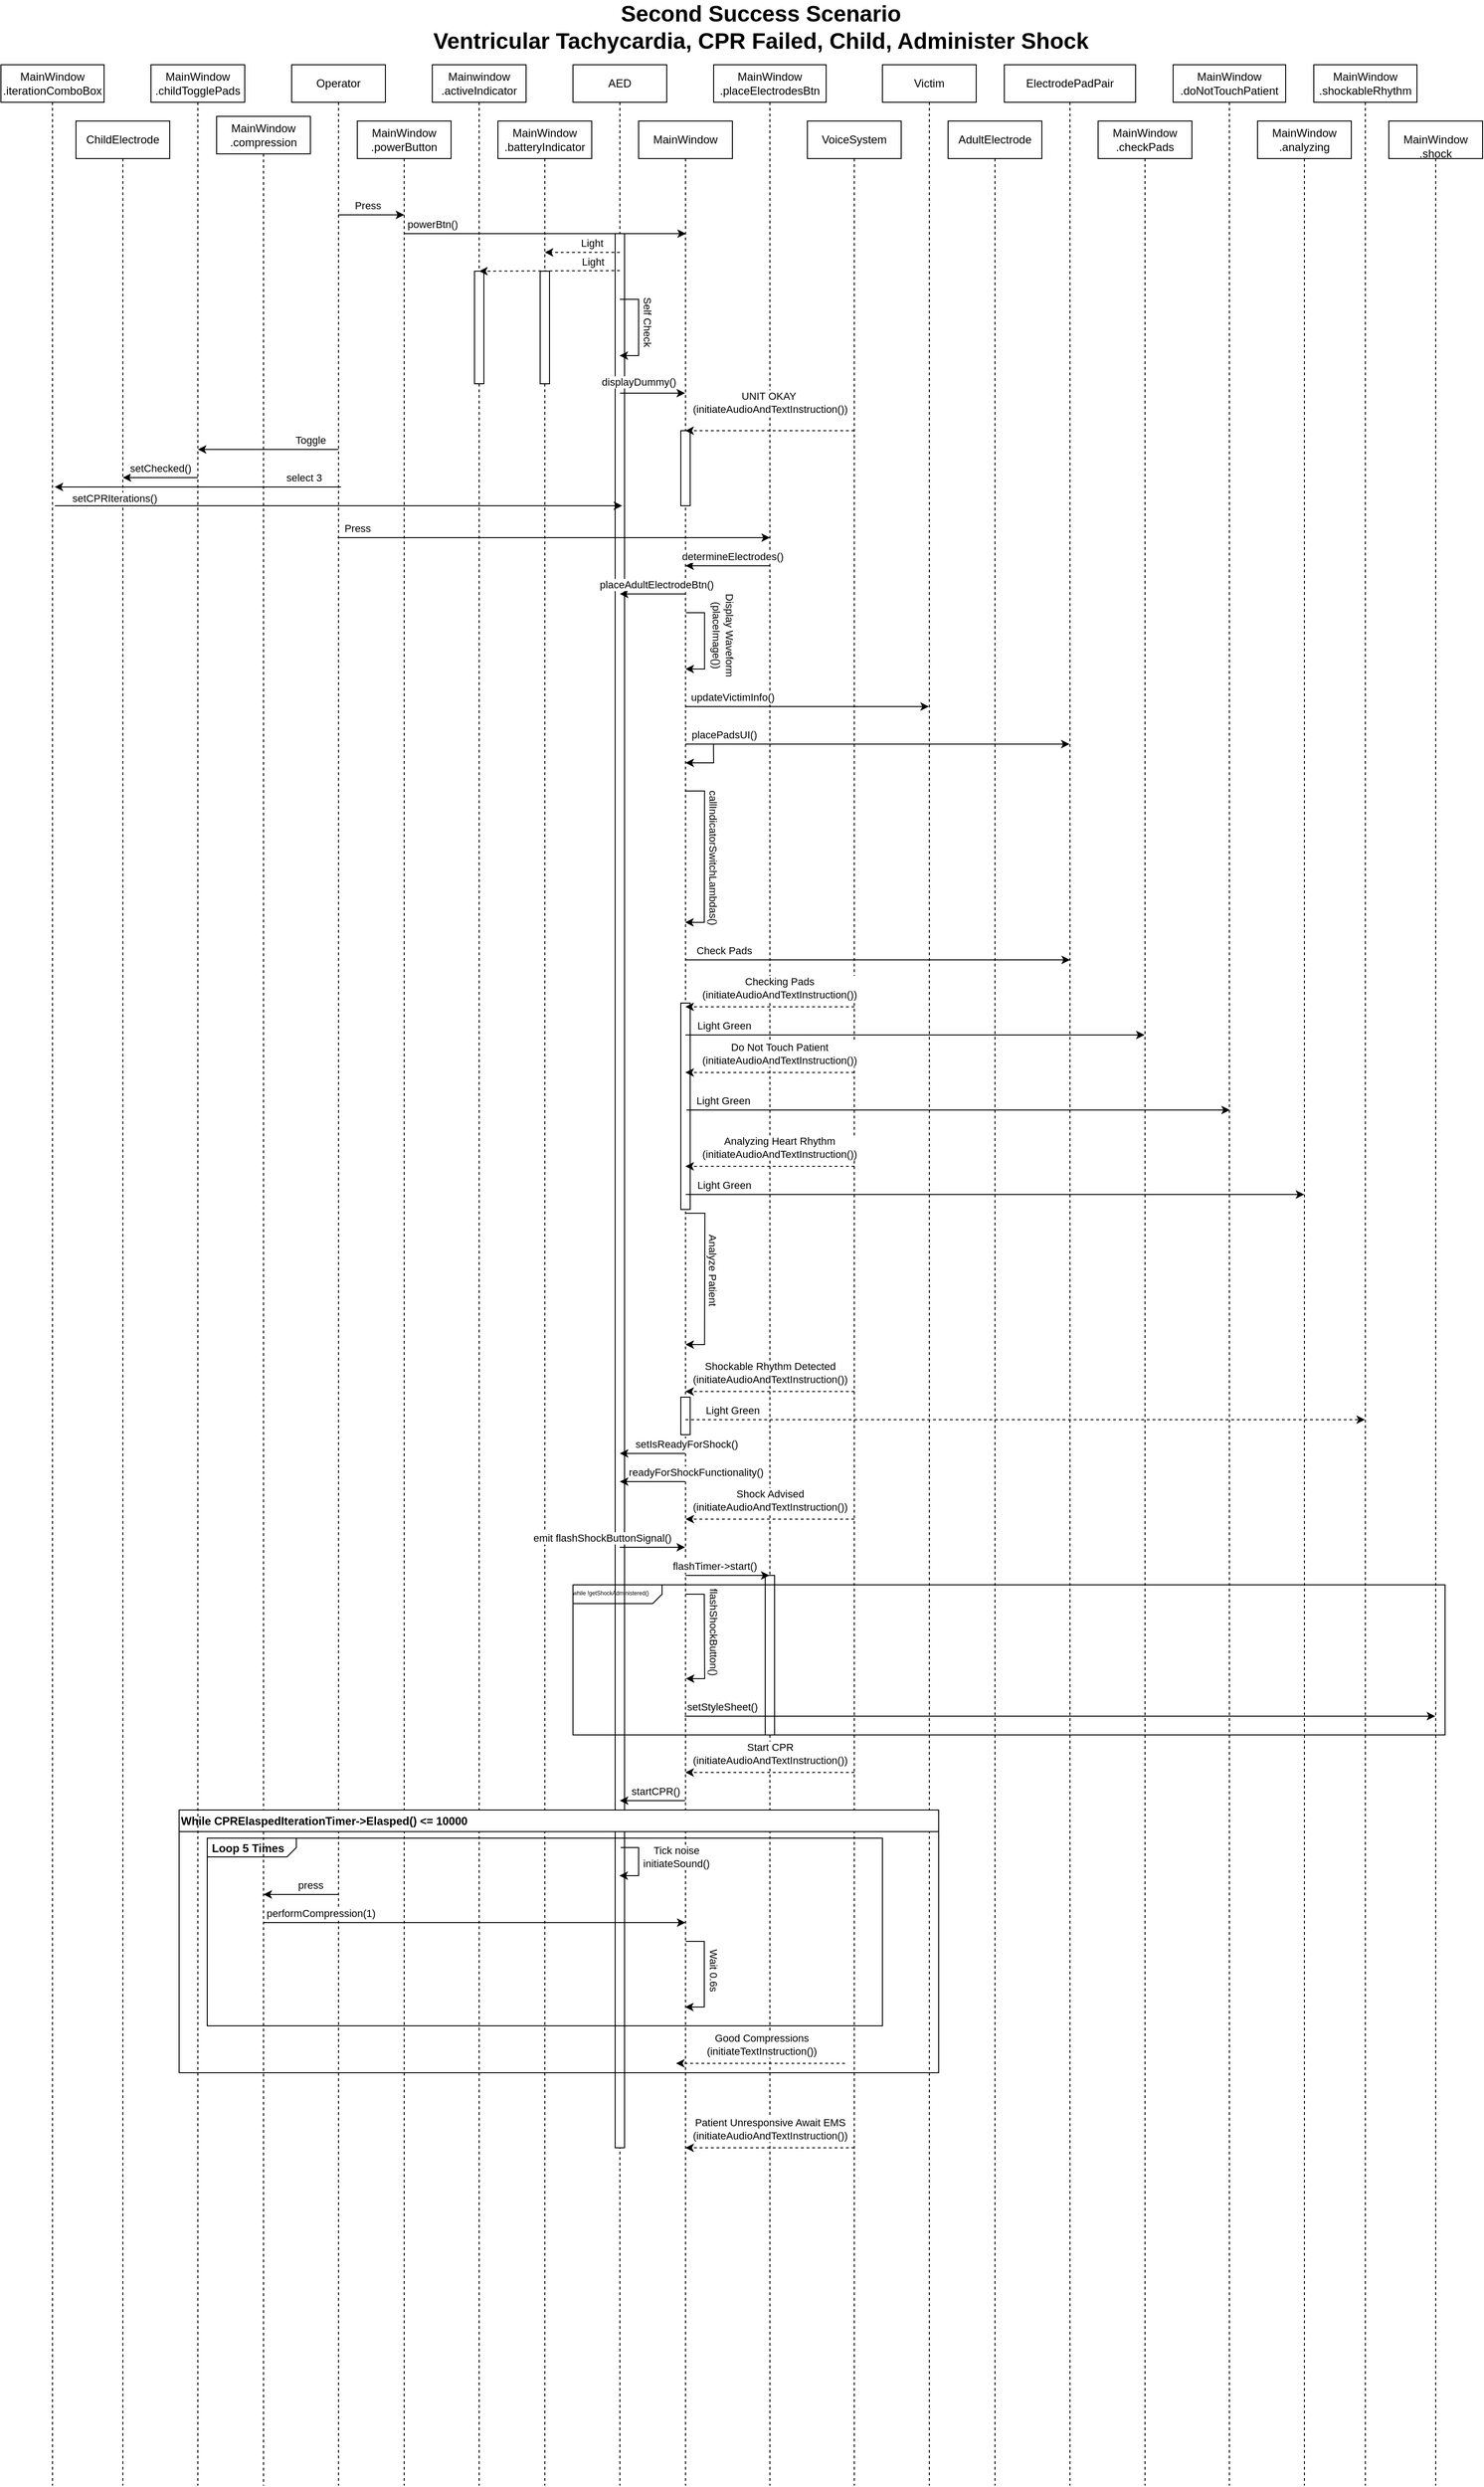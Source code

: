 <mxfile version="22.1.7" type="google">
  <diagram name="Page-1" id="v5s2YieO21WlE6KjKWH3">
    <mxGraphModel grid="1" page="1" gridSize="10" guides="1" tooltips="1" connect="1" arrows="1" fold="1" pageScale="1" pageWidth="1100" pageHeight="850" math="0" shadow="0">
      <root>
        <mxCell id="0" />
        <mxCell id="1" parent="0" />
        <mxCell id="3Zi5PKNFY9az7RImjJFw-1" value="Operator" style="shape=umlLifeline;perimeter=lifelinePerimeter;whiteSpace=wrap;html=1;container=0;dropTarget=0;collapsible=0;recursiveResize=0;outlineConnect=0;portConstraint=eastwest;newEdgeStyle={&quot;edgeStyle&quot;:&quot;elbowEdgeStyle&quot;,&quot;elbow&quot;:&quot;vertical&quot;,&quot;curved&quot;:0,&quot;rounded&quot;:0};" vertex="1" parent="1">
          <mxGeometry x="100" y="60" width="100" height="2580" as="geometry" />
        </mxCell>
        <mxCell id="3Zi5PKNFY9az7RImjJFw-2" value="&lt;div&gt;MainWindow&lt;/div&gt;&lt;div&gt;.checkPads&lt;br&gt;&lt;/div&gt;" style="shape=umlLifeline;perimeter=lifelinePerimeter;whiteSpace=wrap;html=1;container=0;dropTarget=0;collapsible=0;recursiveResize=0;outlineConnect=0;portConstraint=eastwest;newEdgeStyle={&quot;edgeStyle&quot;:&quot;elbowEdgeStyle&quot;,&quot;elbow&quot;:&quot;vertical&quot;,&quot;curved&quot;:0,&quot;rounded&quot;:0};" vertex="1" parent="1">
          <mxGeometry x="960" y="120" width="100" height="2520" as="geometry" />
        </mxCell>
        <mxCell id="3Zi5PKNFY9az7RImjJFw-4" value="&lt;div&gt;AED&lt;/div&gt;" style="shape=umlLifeline;perimeter=lifelinePerimeter;whiteSpace=wrap;html=1;container=0;dropTarget=0;collapsible=0;recursiveResize=0;outlineConnect=0;portConstraint=eastwest;newEdgeStyle={&quot;edgeStyle&quot;:&quot;elbowEdgeStyle&quot;,&quot;elbow&quot;:&quot;vertical&quot;,&quot;curved&quot;:0,&quot;rounded&quot;:0};" vertex="1" parent="1">
          <mxGeometry x="400" y="60" width="100" height="2580" as="geometry" />
        </mxCell>
        <mxCell id="pa04hJHagqi30jl2MNvm-10" value="" style="html=1;points=[[0,0,0,0,5],[0,1,0,0,-5],[1,0,0,0,5],[1,1,0,0,-5]];perimeter=orthogonalPerimeter;outlineConnect=0;targetShapes=umlLifeline;portConstraint=eastwest;newEdgeStyle={&quot;curved&quot;:0,&quot;rounded&quot;:0};" vertex="1" parent="3Zi5PKNFY9az7RImjJFw-4">
          <mxGeometry x="45" y="180" width="10" height="2040" as="geometry" />
        </mxCell>
        <mxCell id="3Zi5PKNFY9az7RImjJFw-5" value="Victim" style="shape=umlLifeline;perimeter=lifelinePerimeter;whiteSpace=wrap;html=1;container=0;dropTarget=0;collapsible=0;recursiveResize=0;outlineConnect=0;portConstraint=eastwest;newEdgeStyle={&quot;edgeStyle&quot;:&quot;elbowEdgeStyle&quot;,&quot;elbow&quot;:&quot;vertical&quot;,&quot;curved&quot;:0,&quot;rounded&quot;:0};" vertex="1" parent="1">
          <mxGeometry x="730" y="60" width="100" height="2580" as="geometry" />
        </mxCell>
        <mxCell id="3Zi5PKNFY9az7RImjJFw-6" value="VoiceSystem" style="shape=umlLifeline;perimeter=lifelinePerimeter;whiteSpace=wrap;html=1;container=0;dropTarget=0;collapsible=0;recursiveResize=0;outlineConnect=0;portConstraint=eastwest;newEdgeStyle={&quot;edgeStyle&quot;:&quot;elbowEdgeStyle&quot;,&quot;elbow&quot;:&quot;vertical&quot;,&quot;curved&quot;:0,&quot;rounded&quot;:0};" vertex="1" parent="1">
          <mxGeometry x="650" y="120" width="100" height="2520" as="geometry" />
        </mxCell>
        <mxCell id="3Zi5PKNFY9az7RImjJFw-8" value="ElectrodePadPair" style="shape=umlLifeline;perimeter=lifelinePerimeter;whiteSpace=wrap;html=1;container=0;dropTarget=0;collapsible=0;recursiveResize=0;outlineConnect=0;portConstraint=eastwest;newEdgeStyle={&quot;edgeStyle&quot;:&quot;elbowEdgeStyle&quot;,&quot;elbow&quot;:&quot;vertical&quot;,&quot;curved&quot;:0,&quot;rounded&quot;:0};fontStyle=0" vertex="1" parent="1">
          <mxGeometry x="860" y="60" width="140" height="2580" as="geometry" />
        </mxCell>
        <mxCell id="3Zi5PKNFY9az7RImjJFw-11" value="&lt;div&gt;MainWindow&lt;/div&gt;&lt;div&gt;.analyzing&lt;br&gt;&lt;/div&gt;" style="shape=umlLifeline;perimeter=lifelinePerimeter;whiteSpace=wrap;html=1;container=0;dropTarget=0;collapsible=0;recursiveResize=0;outlineConnect=0;portConstraint=eastwest;newEdgeStyle={&quot;edgeStyle&quot;:&quot;elbowEdgeStyle&quot;,&quot;elbow&quot;:&quot;vertical&quot;,&quot;curved&quot;:0,&quot;rounded&quot;:0};fillColor=none;" vertex="1" parent="1">
          <mxGeometry x="1130" y="120" width="100" height="2520" as="geometry" />
        </mxCell>
        <mxCell id="3Zi5PKNFY9az7RImjJFw-16" value="MainWindow" style="shape=umlLifeline;perimeter=lifelinePerimeter;whiteSpace=wrap;html=1;container=0;dropTarget=0;collapsible=0;recursiveResize=0;outlineConnect=0;portConstraint=eastwest;newEdgeStyle={&quot;edgeStyle&quot;:&quot;elbowEdgeStyle&quot;,&quot;elbow&quot;:&quot;vertical&quot;,&quot;curved&quot;:0,&quot;rounded&quot;:0};" vertex="1" parent="1">
          <mxGeometry x="470" y="120" width="100" height="2520" as="geometry" />
        </mxCell>
        <mxCell id="pa04hJHagqi30jl2MNvm-4" value="" style="html=1;points=[[0,0,0,0,5],[0,1,0,0,-5],[1,0,0,0,5],[1,1,0,0,-5]];perimeter=orthogonalPerimeter;outlineConnect=0;targetShapes=umlLifeline;portConstraint=eastwest;newEdgeStyle={&quot;curved&quot;:0,&quot;rounded&quot;:0};" vertex="1" parent="3Zi5PKNFY9az7RImjJFw-16">
          <mxGeometry x="45" y="330" width="10" height="80" as="geometry" />
        </mxCell>
        <mxCell id="pa04hJHagqi30jl2MNvm-6" value="" style="html=1;points=[[0,0,0,0,5],[0,1,0,0,-5],[1,0,0,0,5],[1,1,0,0,-5]];perimeter=orthogonalPerimeter;outlineConnect=0;targetShapes=umlLifeline;portConstraint=eastwest;newEdgeStyle={&quot;curved&quot;:0,&quot;rounded&quot;:0};" vertex="1" parent="3Zi5PKNFY9az7RImjJFw-16">
          <mxGeometry x="45" y="940" width="10" height="220" as="geometry" />
        </mxCell>
        <mxCell id="pa04hJHagqi30jl2MNvm-7" value="" style="html=1;points=[[0,0,0,0,5],[0,1,0,0,-5],[1,0,0,0,5],[1,1,0,0,-5]];perimeter=orthogonalPerimeter;outlineConnect=0;targetShapes=umlLifeline;portConstraint=eastwest;newEdgeStyle={&quot;curved&quot;:0,&quot;rounded&quot;:0};" vertex="1" parent="3Zi5PKNFY9az7RImjJFw-16">
          <mxGeometry x="45" y="1360" width="10" height="40" as="geometry" />
        </mxCell>
        <mxCell id="3Zi5PKNFY9az7RImjJFw-29" value="&lt;div&gt;Second Success Scenario&lt;/div&gt;&lt;div&gt;Ventricular Tachycardia, CPR Failed, Child, Administer Shock&lt;br&gt;&lt;/div&gt;" style="text;strokeColor=none;fillColor=none;html=1;fontSize=24;fontStyle=1;verticalAlign=middle;align=center;" vertex="1" parent="1">
          <mxGeometry x="80" width="1040" height="40" as="geometry" />
        </mxCell>
        <mxCell id="4pQSbruyyaaLXWVRu9ZN-1" value="&lt;div&gt;MainWindow&lt;/div&gt;&lt;div&gt;.powerButton&lt;/div&gt;" style="shape=umlLifeline;perimeter=lifelinePerimeter;whiteSpace=wrap;html=1;container=0;dropTarget=0;collapsible=0;recursiveResize=0;outlineConnect=0;portConstraint=eastwest;newEdgeStyle={&quot;edgeStyle&quot;:&quot;elbowEdgeStyle&quot;,&quot;elbow&quot;:&quot;vertical&quot;,&quot;curved&quot;:0,&quot;rounded&quot;:0};" vertex="1" parent="1">
          <mxGeometry x="170" y="120" width="100" height="2520" as="geometry" />
        </mxCell>
        <mxCell id="4pQSbruyyaaLXWVRu9ZN-2" value="" style="endArrow=classic;html=1;rounded=0;" edge="1" parent="1">
          <mxGeometry width="50" height="50" relative="1" as="geometry">
            <mxPoint x="149.759" y="220.0" as="sourcePoint" />
            <mxPoint x="219.759" y="220.0" as="targetPoint" />
            <Array as="points">
              <mxPoint x="220" y="220" />
            </Array>
          </mxGeometry>
        </mxCell>
        <mxCell id="4pQSbruyyaaLXWVRu9ZN-3" value="Press" style="edgeLabel;html=1;align=center;verticalAlign=middle;resizable=0;points=[];" connectable="0" vertex="1" parent="4pQSbruyyaaLXWVRu9ZN-2">
          <mxGeometry x="-0.209" relative="1" as="geometry">
            <mxPoint x="3" y="-10" as="offset" />
          </mxGeometry>
        </mxCell>
        <mxCell id="4pQSbruyyaaLXWVRu9ZN-4" value="&lt;div&gt;Mainwindow&lt;/div&gt;&lt;div&gt;.activeIndicator&lt;br&gt;&lt;/div&gt;" style="shape=umlLifeline;perimeter=lifelinePerimeter;whiteSpace=wrap;html=1;container=0;dropTarget=0;collapsible=0;recursiveResize=0;outlineConnect=0;portConstraint=eastwest;newEdgeStyle={&quot;edgeStyle&quot;:&quot;elbowEdgeStyle&quot;,&quot;elbow&quot;:&quot;vertical&quot;,&quot;curved&quot;:0,&quot;rounded&quot;:0};" vertex="1" parent="1">
          <mxGeometry x="250" y="60" width="100" height="2580" as="geometry" />
        </mxCell>
        <mxCell id="pa04hJHagqi30jl2MNvm-13" value="" style="html=1;points=[[0,0,0,0,5],[0,1,0,0,-5],[1,0,0,0,5],[1,1,0,0,-5]];perimeter=orthogonalPerimeter;outlineConnect=0;targetShapes=umlLifeline;portConstraint=eastwest;newEdgeStyle={&quot;curved&quot;:0,&quot;rounded&quot;:0};" vertex="1" parent="4pQSbruyyaaLXWVRu9ZN-4">
          <mxGeometry x="45" y="220" width="10" height="120" as="geometry" />
        </mxCell>
        <mxCell id="4pQSbruyyaaLXWVRu9ZN-5" value="&lt;div&gt;MainWindow&lt;/div&gt;&lt;div&gt;.batteryIndicator&lt;br&gt;&lt;/div&gt;" style="shape=umlLifeline;perimeter=lifelinePerimeter;whiteSpace=wrap;html=1;container=0;dropTarget=0;collapsible=0;recursiveResize=0;outlineConnect=0;portConstraint=eastwest;newEdgeStyle={&quot;edgeStyle&quot;:&quot;elbowEdgeStyle&quot;,&quot;elbow&quot;:&quot;vertical&quot;,&quot;curved&quot;:0,&quot;rounded&quot;:0};" vertex="1" parent="1">
          <mxGeometry x="320" y="120" width="100" height="2520" as="geometry" />
        </mxCell>
        <mxCell id="pa04hJHagqi30jl2MNvm-14" value="" style="html=1;points=[[0,0,0,0,5],[0,1,0,0,-5],[1,0,0,0,5],[1,1,0,0,-5]];perimeter=orthogonalPerimeter;outlineConnect=0;targetShapes=umlLifeline;portConstraint=eastwest;newEdgeStyle={&quot;curved&quot;:0,&quot;rounded&quot;:0};" vertex="1" parent="4pQSbruyyaaLXWVRu9ZN-5">
          <mxGeometry x="45" y="160" width="10" height="120" as="geometry" />
        </mxCell>
        <mxCell id="4pQSbruyyaaLXWVRu9ZN-6" value="" style="endArrow=classic;html=1;rounded=0;exitX=0.5;exitY=0.121;exitDx=0;exitDy=0;exitPerimeter=0;dashed=1;" edge="1" parent="1">
          <mxGeometry width="50" height="50" relative="1" as="geometry">
            <mxPoint x="450" y="279.4" as="sourcePoint" />
            <mxPoint x="300" y="280" as="targetPoint" />
          </mxGeometry>
        </mxCell>
        <mxCell id="4pQSbruyyaaLXWVRu9ZN-7" value="Light" style="edgeLabel;html=1;align=center;verticalAlign=middle;resizable=0;points=[];" connectable="0" vertex="1" parent="4pQSbruyyaaLXWVRu9ZN-6">
          <mxGeometry x="-0.393" y="1" relative="1" as="geometry">
            <mxPoint x="16" y="-11" as="offset" />
          </mxGeometry>
        </mxCell>
        <mxCell id="4pQSbruyyaaLXWVRu9ZN-8" value="" style="endArrow=classic;html=1;rounded=0;exitX=0.5;exitY=0.121;exitDx=0;exitDy=0;exitPerimeter=0;dashed=1;" edge="1" parent="1">
          <mxGeometry width="50" height="50" relative="1" as="geometry">
            <mxPoint x="450" y="260" as="sourcePoint" />
            <mxPoint x="370" y="260" as="targetPoint" />
          </mxGeometry>
        </mxCell>
        <mxCell id="4pQSbruyyaaLXWVRu9ZN-9" value="Light" style="edgeLabel;html=1;align=center;verticalAlign=middle;resizable=0;points=[];" connectable="0" vertex="1" parent="4pQSbruyyaaLXWVRu9ZN-8">
          <mxGeometry x="-0.393" y="1" relative="1" as="geometry">
            <mxPoint x="-6" y="-11" as="offset" />
          </mxGeometry>
        </mxCell>
        <mxCell id="4pQSbruyyaaLXWVRu9ZN-10" value="" style="endArrow=classic;html=1;rounded=0;" edge="1" parent="1" source="3Zi5PKNFY9az7RImjJFw-4">
          <mxGeometry width="50" height="50" relative="1" as="geometry">
            <mxPoint x="449.667" y="320" as="sourcePoint" />
            <mxPoint x="449.667" y="370" as="targetPoint" />
            <Array as="points">
              <mxPoint x="470" y="310" />
              <mxPoint x="470" y="370" />
            </Array>
          </mxGeometry>
        </mxCell>
        <mxCell id="4pQSbruyyaaLXWVRu9ZN-11" value="&lt;div&gt;Self Check&lt;/div&gt;" style="edgeLabel;html=1;align=center;verticalAlign=middle;resizable=0;points=[];rotation=90;" connectable="0" vertex="1" parent="4pQSbruyyaaLXWVRu9ZN-10">
          <mxGeometry x="-0.228" y="4" relative="1" as="geometry">
            <mxPoint x="6" y="5" as="offset" />
          </mxGeometry>
        </mxCell>
        <mxCell id="4pQSbruyyaaLXWVRu9ZN-12" value="" style="endArrow=classic;html=1;rounded=0;" edge="1" parent="1">
          <mxGeometry width="50" height="50" relative="1" as="geometry">
            <mxPoint x="450.167" y="410" as="sourcePoint" />
            <mxPoint x="519.5" y="410" as="targetPoint" />
            <Array as="points">
              <mxPoint x="480" y="410" />
            </Array>
          </mxGeometry>
        </mxCell>
        <mxCell id="4pQSbruyyaaLXWVRu9ZN-13" value="displayDummy()" style="edgeLabel;html=1;align=center;verticalAlign=middle;resizable=0;points=[];" connectable="0" vertex="1" parent="4pQSbruyyaaLXWVRu9ZN-12">
          <mxGeometry x="-0.393" y="1" relative="1" as="geometry">
            <mxPoint x="-1" y="-11" as="offset" />
          </mxGeometry>
        </mxCell>
        <mxCell id="4pQSbruyyaaLXWVRu9ZN-15" value="" style="endArrow=classic;html=1;rounded=0;dashed=1;" edge="1" parent="1">
          <mxGeometry width="50" height="50" relative="1" as="geometry">
            <mxPoint x="700.09" y="450" as="sourcePoint" />
            <mxPoint x="519.914" y="450" as="targetPoint" />
          </mxGeometry>
        </mxCell>
        <mxCell id="4pQSbruyyaaLXWVRu9ZN-17" value="AdultElectrode" style="shape=umlLifeline;perimeter=lifelinePerimeter;whiteSpace=wrap;html=1;container=0;dropTarget=0;collapsible=0;recursiveResize=0;outlineConnect=0;portConstraint=eastwest;newEdgeStyle={&quot;edgeStyle&quot;:&quot;elbowEdgeStyle&quot;,&quot;elbow&quot;:&quot;vertical&quot;,&quot;curved&quot;:0,&quot;rounded&quot;:0};" vertex="1" parent="1">
          <mxGeometry x="800" y="120" width="100" height="2520" as="geometry" />
        </mxCell>
        <mxCell id="4pQSbruyyaaLXWVRu9ZN-18" value="&lt;div&gt;MainWindow&lt;/div&gt;&lt;div&gt;.placeElectrodesBtn&lt;br&gt;&lt;/div&gt;" style="shape=umlLifeline;perimeter=lifelinePerimeter;whiteSpace=wrap;html=1;container=0;dropTarget=0;collapsible=0;recursiveResize=0;outlineConnect=0;portConstraint=eastwest;newEdgeStyle={&quot;edgeStyle&quot;:&quot;elbowEdgeStyle&quot;,&quot;elbow&quot;:&quot;vertical&quot;,&quot;curved&quot;:0,&quot;rounded&quot;:0};" vertex="1" parent="1">
          <mxGeometry x="550" y="60" width="120" height="2580" as="geometry" />
        </mxCell>
        <mxCell id="pa04hJHagqi30jl2MNvm-12" value="" style="html=1;points=[[0,0,0,0,5],[0,1,0,0,-5],[1,0,0,0,5],[1,1,0,0,-5]];perimeter=orthogonalPerimeter;outlineConnect=0;targetShapes=umlLifeline;portConstraint=eastwest;newEdgeStyle={&quot;curved&quot;:0,&quot;rounded&quot;:0};" vertex="1" parent="4pQSbruyyaaLXWVRu9ZN-18">
          <mxGeometry x="55" y="1610" width="10" height="170" as="geometry" />
        </mxCell>
        <mxCell id="4pQSbruyyaaLXWVRu9ZN-19" value="&lt;div&gt;UNIT OKAY&amp;nbsp;&lt;/div&gt;&lt;div&gt;(initiateAudioAndTextInstruction())&lt;/div&gt;" style="edgeLabel;html=1;align=center;verticalAlign=middle;resizable=0;points=[];" connectable="0" vertex="1" parent="1">
          <mxGeometry x="610.003" y="420" as="geometry" />
        </mxCell>
        <mxCell id="4pQSbruyyaaLXWVRu9ZN-26" value="" style="endArrow=classic;html=1;rounded=0;" edge="1" parent="1">
          <mxGeometry width="50" height="50" relative="1" as="geometry">
            <mxPoint x="149.071" y="564" as="sourcePoint" />
            <mxPoint x="610" y="564" as="targetPoint" />
          </mxGeometry>
        </mxCell>
        <mxCell id="4pQSbruyyaaLXWVRu9ZN-27" value="Press" style="edgeLabel;html=1;align=center;verticalAlign=middle;resizable=0;points=[];" connectable="0" vertex="1" parent="4pQSbruyyaaLXWVRu9ZN-26">
          <mxGeometry x="-0.849" y="-2" relative="1" as="geometry">
            <mxPoint x="-14" y="-12" as="offset" />
          </mxGeometry>
        </mxCell>
        <mxCell id="4pQSbruyyaaLXWVRu9ZN-28" value="" style="endArrow=classic;html=1;rounded=0;" edge="1" parent="1">
          <mxGeometry width="50" height="50" relative="1" as="geometry">
            <mxPoint x="610" y="594.0" as="sourcePoint" />
            <mxPoint x="520" y="594" as="targetPoint" />
          </mxGeometry>
        </mxCell>
        <mxCell id="4pQSbruyyaaLXWVRu9ZN-29" value="determineElectrodes()" style="edgeLabel;html=1;align=center;verticalAlign=middle;resizable=0;points=[];" connectable="0" vertex="1" parent="4pQSbruyyaaLXWVRu9ZN-28">
          <mxGeometry x="-0.112" y="1" relative="1" as="geometry">
            <mxPoint y="-11" as="offset" />
          </mxGeometry>
        </mxCell>
        <mxCell id="4pQSbruyyaaLXWVRu9ZN-31" value="" style="endArrow=classic;html=1;rounded=0;" edge="1" parent="1">
          <mxGeometry width="50" height="50" relative="1" as="geometry">
            <mxPoint x="520" y="624.0" as="sourcePoint" />
            <mxPoint x="450" y="624" as="targetPoint" />
          </mxGeometry>
        </mxCell>
        <mxCell id="4pQSbruyyaaLXWVRu9ZN-32" value="placeAdultElectrodeBtn()" style="edgeLabel;html=1;align=center;verticalAlign=middle;resizable=0;points=[];" connectable="0" vertex="1" parent="4pQSbruyyaaLXWVRu9ZN-31">
          <mxGeometry x="-0.112" y="1" relative="1" as="geometry">
            <mxPoint y="-11" as="offset" />
          </mxGeometry>
        </mxCell>
        <mxCell id="4pQSbruyyaaLXWVRu9ZN-33" value="" style="endArrow=classic;html=1;rounded=0;" edge="1" parent="1">
          <mxGeometry width="50" height="50" relative="1" as="geometry">
            <mxPoint x="520.33" y="644" as="sourcePoint" />
            <mxPoint x="519.997" y="704" as="targetPoint" />
            <Array as="points">
              <mxPoint x="540.33" y="644" />
              <mxPoint x="540.33" y="704" />
            </Array>
          </mxGeometry>
        </mxCell>
        <mxCell id="4pQSbruyyaaLXWVRu9ZN-34" value="&lt;div&gt;Display Waveform&lt;/div&gt;&lt;div&gt;(placeImage())&lt;br&gt;&lt;/div&gt;" style="edgeLabel;html=1;align=center;verticalAlign=middle;resizable=0;points=[];rotation=90;" connectable="0" vertex="1" parent="4pQSbruyyaaLXWVRu9ZN-33">
          <mxGeometry x="-0.228" y="4" relative="1" as="geometry">
            <mxPoint x="16" y="5" as="offset" />
          </mxGeometry>
        </mxCell>
        <mxCell id="4pQSbruyyaaLXWVRu9ZN-35" value="" style="endArrow=classic;html=1;rounded=0;" edge="1" parent="1">
          <mxGeometry width="50" height="50" relative="1" as="geometry">
            <mxPoint x="519.5" y="744" as="sourcePoint" />
            <mxPoint x="779.5" y="744" as="targetPoint" />
          </mxGeometry>
        </mxCell>
        <mxCell id="4pQSbruyyaaLXWVRu9ZN-36" value="updateVictimInfo()" style="edgeLabel;html=1;align=center;verticalAlign=middle;resizable=0;points=[];" connectable="0" vertex="1" parent="4pQSbruyyaaLXWVRu9ZN-35">
          <mxGeometry x="-0.904" y="-1" relative="1" as="geometry">
            <mxPoint x="38" y="-11" as="offset" />
          </mxGeometry>
        </mxCell>
        <mxCell id="4pQSbruyyaaLXWVRu9ZN-37" value="" style="endArrow=classic;html=1;rounded=0;" edge="1" parent="1">
          <mxGeometry width="50" height="50" relative="1" as="geometry">
            <mxPoint x="520" y="784" as="sourcePoint" />
            <mxPoint x="929.5" y="784" as="targetPoint" />
          </mxGeometry>
        </mxCell>
        <mxCell id="4pQSbruyyaaLXWVRu9ZN-38" value="placePadsUI()" style="edgeLabel;html=1;align=center;verticalAlign=middle;resizable=0;points=[];" connectable="0" vertex="1" parent="4pQSbruyyaaLXWVRu9ZN-37">
          <mxGeometry x="-0.904" y="-1" relative="1" as="geometry">
            <mxPoint x="21" y="-11" as="offset" />
          </mxGeometry>
        </mxCell>
        <mxCell id="4pQSbruyyaaLXWVRu9ZN-39" value="" style="endArrow=classic;html=1;rounded=0;" edge="1" parent="1">
          <mxGeometry width="50" height="50" relative="1" as="geometry">
            <mxPoint x="519.997" y="784" as="sourcePoint" />
            <mxPoint x="519.997" y="804" as="targetPoint" />
            <Array as="points">
              <mxPoint x="549.83" y="784" />
              <mxPoint x="550" y="804" />
            </Array>
          </mxGeometry>
        </mxCell>
        <mxCell id="4pQSbruyyaaLXWVRu9ZN-40" value="" style="endArrow=classic;html=1;rounded=0;" edge="1" parent="1">
          <mxGeometry width="50" height="50" relative="1" as="geometry">
            <mxPoint x="520.33" y="834" as="sourcePoint" />
            <mxPoint x="519.667" y="974" as="targetPoint" />
            <Array as="points">
              <mxPoint x="540.33" y="834" />
              <mxPoint x="540" y="974" />
            </Array>
          </mxGeometry>
        </mxCell>
        <mxCell id="4pQSbruyyaaLXWVRu9ZN-41" value="&lt;div&gt;callIndicatorSwitchLambdas()&lt;/div&gt;" style="edgeLabel;html=1;align=center;verticalAlign=middle;resizable=0;points=[];rotation=90;" connectable="0" vertex="1" parent="4pQSbruyyaaLXWVRu9ZN-40">
          <mxGeometry x="-0.228" y="4" relative="1" as="geometry">
            <mxPoint x="6" y="21" as="offset" />
          </mxGeometry>
        </mxCell>
        <mxCell id="4pQSbruyyaaLXWVRu9ZN-43" value="" style="endArrow=classic;html=1;rounded=0;" edge="1" parent="1">
          <mxGeometry width="50" height="50" relative="1" as="geometry">
            <mxPoint x="520" y="1014" as="sourcePoint" />
            <mxPoint x="930" y="1014" as="targetPoint" />
          </mxGeometry>
        </mxCell>
        <mxCell id="4pQSbruyyaaLXWVRu9ZN-44" value="Check Pads" style="edgeLabel;html=1;align=center;verticalAlign=middle;resizable=0;points=[];" connectable="0" vertex="1" parent="4pQSbruyyaaLXWVRu9ZN-43">
          <mxGeometry x="-0.904" y="-1" relative="1" as="geometry">
            <mxPoint x="21" y="-11" as="offset" />
          </mxGeometry>
        </mxCell>
        <mxCell id="4pQSbruyyaaLXWVRu9ZN-45" value="" style="endArrow=classic;html=1;rounded=0;exitX=0.5;exitY=0.121;exitDx=0;exitDy=0;exitPerimeter=0;" edge="1" parent="1">
          <mxGeometry width="50" height="50" relative="1" as="geometry">
            <mxPoint x="520" y="1094" as="sourcePoint" />
            <mxPoint x="1009.5" y="1094.0" as="targetPoint" />
          </mxGeometry>
        </mxCell>
        <mxCell id="4pQSbruyyaaLXWVRu9ZN-46" value="Light Green" style="edgeLabel;html=1;align=center;verticalAlign=middle;resizable=0;points=[];" connectable="0" vertex="1" parent="4pQSbruyyaaLXWVRu9ZN-45">
          <mxGeometry x="-0.393" y="1" relative="1" as="geometry">
            <mxPoint x="-108" y="-9" as="offset" />
          </mxGeometry>
        </mxCell>
        <mxCell id="4pQSbruyyaaLXWVRu9ZN-47" value="&lt;div&gt;MainWindow&lt;/div&gt;&lt;div&gt;.doNotTouchPatient&lt;/div&gt;" style="shape=umlLifeline;perimeter=lifelinePerimeter;whiteSpace=wrap;html=1;container=0;dropTarget=0;collapsible=0;recursiveResize=0;outlineConnect=0;portConstraint=eastwest;newEdgeStyle={&quot;edgeStyle&quot;:&quot;elbowEdgeStyle&quot;,&quot;elbow&quot;:&quot;vertical&quot;,&quot;curved&quot;:0,&quot;rounded&quot;:0};" vertex="1" parent="1">
          <mxGeometry x="1040" y="60" width="120" height="2580" as="geometry" />
        </mxCell>
        <mxCell id="4pQSbruyyaaLXWVRu9ZN-48" value="&lt;div&gt;MainWindow&lt;/div&gt;&lt;div&gt;.shockableRhythm&lt;br&gt;&lt;/div&gt;" style="shape=umlLifeline;perimeter=lifelinePerimeter;whiteSpace=wrap;html=1;container=0;dropTarget=0;collapsible=0;recursiveResize=0;outlineConnect=0;portConstraint=eastwest;newEdgeStyle={&quot;edgeStyle&quot;:&quot;elbowEdgeStyle&quot;,&quot;elbow&quot;:&quot;vertical&quot;,&quot;curved&quot;:0,&quot;rounded&quot;:0};fillColor=none;" vertex="1" parent="1">
          <mxGeometry x="1190" y="60" width="110" height="2580" as="geometry" />
        </mxCell>
        <mxCell id="4pQSbruyyaaLXWVRu9ZN-53" value="" style="endArrow=classic;html=1;rounded=0;" edge="1" parent="1">
          <mxGeometry width="50" height="50" relative="1" as="geometry">
            <mxPoint x="520.66" y="1284" as="sourcePoint" />
            <mxPoint x="519.997" y="1424" as="targetPoint" />
            <Array as="points">
              <mxPoint x="540.66" y="1284" />
              <mxPoint x="540.33" y="1424" />
            </Array>
          </mxGeometry>
        </mxCell>
        <mxCell id="4pQSbruyyaaLXWVRu9ZN-57" value="&lt;div&gt;Analyze Patient&lt;/div&gt;" style="edgeLabel;html=1;align=center;verticalAlign=middle;resizable=0;points=[];rotation=90;" connectable="0" vertex="1" parent="4pQSbruyyaaLXWVRu9ZN-53">
          <mxGeometry x="-0.508" y="2" relative="1" as="geometry">
            <mxPoint x="7" y="36" as="offset" />
          </mxGeometry>
        </mxCell>
        <mxCell id="4pQSbruyyaaLXWVRu9ZN-55" value="" style="endArrow=classic;html=1;rounded=0;exitX=0.5;exitY=0.121;exitDx=0;exitDy=0;exitPerimeter=0;" edge="1" parent="1">
          <mxGeometry width="50" height="50" relative="1" as="geometry">
            <mxPoint x="521" y="1174" as="sourcePoint" />
            <mxPoint x="1100.5" y="1174" as="targetPoint" />
          </mxGeometry>
        </mxCell>
        <mxCell id="4pQSbruyyaaLXWVRu9ZN-56" value="Light Green" style="edgeLabel;html=1;align=center;verticalAlign=middle;resizable=0;points=[];" connectable="0" vertex="1" parent="4pQSbruyyaaLXWVRu9ZN-55">
          <mxGeometry x="-0.393" y="1" relative="1" as="geometry">
            <mxPoint x="-137" y="-9" as="offset" />
          </mxGeometry>
        </mxCell>
        <mxCell id="4pQSbruyyaaLXWVRu9ZN-58" value="" style="endArrow=classic;html=1;rounded=0;exitX=0.5;exitY=0.121;exitDx=0;exitDy=0;exitPerimeter=0;" edge="1" parent="1">
          <mxGeometry width="50" height="50" relative="1" as="geometry">
            <mxPoint x="520.25" y="1264" as="sourcePoint" />
            <mxPoint x="1179.75" y="1264" as="targetPoint" />
          </mxGeometry>
        </mxCell>
        <mxCell id="4pQSbruyyaaLXWVRu9ZN-59" value="Light Green" style="edgeLabel;html=1;align=center;verticalAlign=middle;resizable=0;points=[];" connectable="0" vertex="1" parent="4pQSbruyyaaLXWVRu9ZN-58">
          <mxGeometry x="-0.393" y="1" relative="1" as="geometry">
            <mxPoint x="-160" y="-9" as="offset" />
          </mxGeometry>
        </mxCell>
        <mxCell id="4pQSbruyyaaLXWVRu9ZN-60" value="" style="endArrow=classic;html=1;rounded=0;exitX=0.5;exitY=0.121;exitDx=0;exitDy=0;exitPerimeter=0;dashed=1;" edge="1" parent="1">
          <mxGeometry width="50" height="50" relative="1" as="geometry">
            <mxPoint x="520" y="1504" as="sourcePoint" />
            <mxPoint x="1244.5" y="1504" as="targetPoint" />
          </mxGeometry>
        </mxCell>
        <mxCell id="4pQSbruyyaaLXWVRu9ZN-61" value="Light Green" style="edgeLabel;html=1;align=center;verticalAlign=middle;resizable=0;points=[];" connectable="0" vertex="1" parent="4pQSbruyyaaLXWVRu9ZN-60">
          <mxGeometry x="-0.393" y="1" relative="1" as="geometry">
            <mxPoint x="-170" y="-9" as="offset" />
          </mxGeometry>
        </mxCell>
        <mxCell id="4pQSbruyyaaLXWVRu9ZN-64" value="" style="endArrow=classic;html=1;rounded=0;dashed=1;" edge="1" parent="1">
          <mxGeometry width="50" height="50" relative="1" as="geometry">
            <mxPoint x="700.09" y="1064" as="sourcePoint" />
            <mxPoint x="519.914" y="1064" as="targetPoint" />
          </mxGeometry>
        </mxCell>
        <mxCell id="4pQSbruyyaaLXWVRu9ZN-66" value="Checking Pads&lt;br&gt;&lt;div&gt;(initiateAudioAndTextInstruction())&lt;/div&gt;" style="edgeLabel;html=1;align=center;verticalAlign=middle;resizable=0;points=[];" connectable="0" vertex="1" parent="4pQSbruyyaaLXWVRu9ZN-64">
          <mxGeometry x="-0.124" y="-2" relative="1" as="geometry">
            <mxPoint x="-1" y="-18" as="offset" />
          </mxGeometry>
        </mxCell>
        <mxCell id="4pQSbruyyaaLXWVRu9ZN-67" value="" style="endArrow=classic;html=1;rounded=0;dashed=1;" edge="1" parent="1">
          <mxGeometry width="50" height="50" relative="1" as="geometry">
            <mxPoint x="700.09" y="1134" as="sourcePoint" />
            <mxPoint x="519.914" y="1134" as="targetPoint" />
          </mxGeometry>
        </mxCell>
        <mxCell id="4pQSbruyyaaLXWVRu9ZN-68" value="&lt;div&gt;Do Not Touch Patient&lt;br&gt;&lt;/div&gt;&lt;div&gt;(initiateAudioAndTextInstruction())&lt;/div&gt;" style="edgeLabel;html=1;align=center;verticalAlign=middle;resizable=0;points=[];" connectable="0" vertex="1" parent="4pQSbruyyaaLXWVRu9ZN-67">
          <mxGeometry x="-0.124" y="-2" relative="1" as="geometry">
            <mxPoint x="-1" y="-18" as="offset" />
          </mxGeometry>
        </mxCell>
        <mxCell id="4pQSbruyyaaLXWVRu9ZN-69" value="" style="endArrow=classic;html=1;rounded=0;dashed=1;" edge="1" parent="1">
          <mxGeometry width="50" height="50" relative="1" as="geometry">
            <mxPoint x="700.09" y="1234" as="sourcePoint" />
            <mxPoint x="519.914" y="1234" as="targetPoint" />
          </mxGeometry>
        </mxCell>
        <mxCell id="4pQSbruyyaaLXWVRu9ZN-70" value="&lt;div&gt;Analyzing Heart Rhythm&lt;br&gt;&lt;/div&gt;&lt;div&gt;(initiateAudioAndTextInstruction())&lt;/div&gt;" style="edgeLabel;html=1;align=center;verticalAlign=middle;resizable=0;points=[];" connectable="0" vertex="1" parent="4pQSbruyyaaLXWVRu9ZN-69">
          <mxGeometry x="-0.124" y="-2" relative="1" as="geometry">
            <mxPoint x="-1" y="-18" as="offset" />
          </mxGeometry>
        </mxCell>
        <mxCell id="4pQSbruyyaaLXWVRu9ZN-71" value="" style="endArrow=classic;html=1;rounded=0;dashed=1;" edge="1" parent="1">
          <mxGeometry width="50" height="50" relative="1" as="geometry">
            <mxPoint x="700.09" y="1474" as="sourcePoint" />
            <mxPoint x="519.914" y="1474" as="targetPoint" />
          </mxGeometry>
        </mxCell>
        <mxCell id="4pQSbruyyaaLXWVRu9ZN-72" value="&lt;div&gt;Shockable Rhythm Detected&lt;br&gt;&lt;/div&gt;&lt;div&gt;(initiateAudioAndTextInstruction())&lt;/div&gt;" style="edgeLabel;html=1;align=center;verticalAlign=middle;resizable=0;points=[];" connectable="0" vertex="1" parent="4pQSbruyyaaLXWVRu9ZN-71">
          <mxGeometry x="-0.124" y="-2" relative="1" as="geometry">
            <mxPoint x="-11" y="-18" as="offset" />
          </mxGeometry>
        </mxCell>
        <mxCell id="4pQSbruyyaaLXWVRu9ZN-73" value="" style="endArrow=classic;html=1;rounded=0;dashed=1;" edge="1" parent="1">
          <mxGeometry width="50" height="50" relative="1" as="geometry">
            <mxPoint x="700.09" y="1880" as="sourcePoint" />
            <mxPoint x="519.914" y="1880" as="targetPoint" />
          </mxGeometry>
        </mxCell>
        <mxCell id="4pQSbruyyaaLXWVRu9ZN-74" value="&lt;div&gt;Start CPR&lt;br&gt;&lt;/div&gt;&lt;div&gt;(initiateAudioAndTextInstruction())&lt;/div&gt;" style="edgeLabel;html=1;align=center;verticalAlign=middle;resizable=0;points=[];" connectable="0" vertex="1" parent="4pQSbruyyaaLXWVRu9ZN-73">
          <mxGeometry x="-0.124" y="-2" relative="1" as="geometry">
            <mxPoint x="-11" y="-18" as="offset" />
          </mxGeometry>
        </mxCell>
        <mxCell id="4pQSbruyyaaLXWVRu9ZN-76" value="&lt;div&gt;MainWindow&lt;/div&gt;&lt;div&gt;.compression&lt;br&gt;&lt;/div&gt;" style="shape=umlLifeline;perimeter=lifelinePerimeter;whiteSpace=wrap;html=1;container=0;dropTarget=0;collapsible=0;recursiveResize=0;outlineConnect=0;portConstraint=eastwest;newEdgeStyle={&quot;edgeStyle&quot;:&quot;elbowEdgeStyle&quot;,&quot;elbow&quot;:&quot;vertical&quot;,&quot;curved&quot;:0,&quot;rounded&quot;:0};fillColor=none;" vertex="1" parent="1">
          <mxGeometry x="20" y="115" width="100" height="2525" as="geometry" />
        </mxCell>
        <mxCell id="4pQSbruyyaaLXWVRu9ZN-77" value="" style="endArrow=classic;html=1;rounded=0;" edge="1" parent="1">
          <mxGeometry width="50" height="50" relative="1" as="geometry">
            <mxPoint x="150.18" y="2010" as="sourcePoint" />
            <mxPoint x="70" y="2010" as="targetPoint" />
          </mxGeometry>
        </mxCell>
        <mxCell id="4pQSbruyyaaLXWVRu9ZN-78" value="press" style="edgeLabel;html=1;align=center;verticalAlign=middle;resizable=0;points=[];" connectable="0" vertex="1" parent="4pQSbruyyaaLXWVRu9ZN-77">
          <mxGeometry x="-0.124" y="-2" relative="1" as="geometry">
            <mxPoint x="5" y="-8" as="offset" />
          </mxGeometry>
        </mxCell>
        <mxCell id="4pQSbruyyaaLXWVRu9ZN-81" value="" style="endArrow=classic;html=1;rounded=0;" edge="1" parent="1">
          <mxGeometry width="50" height="50" relative="1" as="geometry">
            <mxPoint x="219.592" y="240" as="sourcePoint" />
            <mxPoint x="520.41" y="240" as="targetPoint" />
          </mxGeometry>
        </mxCell>
        <mxCell id="4pQSbruyyaaLXWVRu9ZN-82" value="powerBtn()" style="edgeLabel;html=1;align=center;verticalAlign=middle;resizable=0;points=[];" connectable="0" vertex="1" parent="4pQSbruyyaaLXWVRu9ZN-81">
          <mxGeometry x="-0.792" y="-1" relative="1" as="geometry">
            <mxPoint x="-1" y="-11" as="offset" />
          </mxGeometry>
        </mxCell>
        <mxCell id="4pQSbruyyaaLXWVRu9ZN-83" value="" style="endArrow=classic;html=1;rounded=0;" edge="1" parent="1">
          <mxGeometry width="50" height="50" relative="1" as="geometry">
            <mxPoint x="70.002" y="2040" as="sourcePoint" />
            <mxPoint x="519.91" y="2040" as="targetPoint" />
          </mxGeometry>
        </mxCell>
        <mxCell id="4pQSbruyyaaLXWVRu9ZN-84" value="performCompression(1)" style="edgeLabel;html=1;align=center;verticalAlign=middle;resizable=0;points=[];" connectable="0" vertex="1" parent="4pQSbruyyaaLXWVRu9ZN-83">
          <mxGeometry x="-0.792" y="-1" relative="1" as="geometry">
            <mxPoint x="14" y="-11" as="offset" />
          </mxGeometry>
        </mxCell>
        <mxCell id="4pQSbruyyaaLXWVRu9ZN-85" value="" style="endArrow=classic;html=1;rounded=0;" edge="1" parent="1">
          <mxGeometry width="50" height="50" relative="1" as="geometry">
            <mxPoint x="520.21" y="2060" as="sourcePoint" />
            <mxPoint x="519.548" y="2130" as="targetPoint" />
            <Array as="points">
              <mxPoint x="540" y="2060" />
              <mxPoint x="540" y="2130" />
            </Array>
          </mxGeometry>
        </mxCell>
        <mxCell id="4pQSbruyyaaLXWVRu9ZN-86" value="&lt;div&gt;Wait 0.6s&lt;/div&gt;" style="edgeLabel;html=1;align=center;verticalAlign=middle;resizable=0;points=[];rotation=90;" connectable="0" vertex="1" parent="4pQSbruyyaaLXWVRu9ZN-85">
          <mxGeometry x="-0.508" y="2" relative="1" as="geometry">
            <mxPoint x="8" y="23" as="offset" />
          </mxGeometry>
        </mxCell>
        <mxCell id="4pQSbruyyaaLXWVRu9ZN-87" value="" style="endArrow=classic;html=1;rounded=0;" edge="1" parent="1">
          <mxGeometry width="50" height="50" relative="1" as="geometry">
            <mxPoint x="519.59" y="1910" as="sourcePoint" />
            <mxPoint x="450" y="1910" as="targetPoint" />
          </mxGeometry>
        </mxCell>
        <mxCell id="4pQSbruyyaaLXWVRu9ZN-88" value="startCPR()" style="edgeLabel;html=1;align=center;verticalAlign=middle;resizable=0;points=[];" connectable="0" vertex="1" parent="4pQSbruyyaaLXWVRu9ZN-87">
          <mxGeometry x="-0.124" y="-2" relative="1" as="geometry">
            <mxPoint x="-1" y="-8" as="offset" />
          </mxGeometry>
        </mxCell>
        <mxCell id="4pQSbruyyaaLXWVRu9ZN-97" value="" style="endArrow=classic;html=1;rounded=0;" edge="1" parent="1">
          <mxGeometry width="50" height="50" relative="1" as="geometry">
            <mxPoint x="450.88" y="1960" as="sourcePoint" />
            <mxPoint x="449.548" y="1990" as="targetPoint" />
            <Array as="points">
              <mxPoint x="470" y="1960" />
              <mxPoint x="470" y="1990" />
            </Array>
          </mxGeometry>
        </mxCell>
        <mxCell id="4pQSbruyyaaLXWVRu9ZN-98" value="&lt;div&gt;Tick noise&lt;br&gt;&lt;/div&gt;&lt;div&gt;initiateSound()&lt;/div&gt;" style="edgeLabel;html=1;align=center;verticalAlign=middle;resizable=0;points=[];rotation=0;" connectable="0" vertex="1" parent="4pQSbruyyaaLXWVRu9ZN-97">
          <mxGeometry x="-0.508" y="2" relative="1" as="geometry">
            <mxPoint x="42" y="12" as="offset" />
          </mxGeometry>
        </mxCell>
        <mxCell id="4pQSbruyyaaLXWVRu9ZN-99" value="&lt;div align=&quot;left&quot;&gt;While CPRElaspedIterationTimer-&amp;gt;Elasped() &amp;lt;= 10000&lt;/div&gt;" style="swimlane;whiteSpace=wrap;html=1;align=left;" vertex="1" parent="1">
          <mxGeometry x="-20" y="1920" width="810" height="280" as="geometry" />
        </mxCell>
        <mxCell id="4pQSbruyyaaLXWVRu9ZN-93" value="&lt;p style=&quot;margin:0px;margin-top:4px;margin-left:5px;text-align:left;&quot;&gt;&lt;b&gt;Loop 5 Times&lt;br&gt;&lt;/b&gt;&lt;/p&gt;" style="html=1;shape=mxgraph.sysml.package;overflow=fill;labelX=95;align=left;spacingLeft=5;verticalAlign=top;spacingTop=-3;fillColor=none;" vertex="1" parent="4pQSbruyyaaLXWVRu9ZN-99">
          <mxGeometry x="30" y="30" width="720" height="200" as="geometry" />
        </mxCell>
        <mxCell id="4pQSbruyyaaLXWVRu9ZN-95" value="" style="endArrow=classic;html=1;rounded=0;dashed=1;" edge="1" parent="4pQSbruyyaaLXWVRu9ZN-99">
          <mxGeometry width="50" height="50" relative="1" as="geometry">
            <mxPoint x="710.03" y="270" as="sourcePoint" />
            <mxPoint x="529.977" y="270" as="targetPoint" />
          </mxGeometry>
        </mxCell>
        <mxCell id="4pQSbruyyaaLXWVRu9ZN-96" value="&lt;div&gt;Good Compressions&lt;/div&gt;&lt;div&gt;(initiateTextInstruction())&lt;br&gt;&lt;/div&gt;" style="edgeLabel;html=1;align=center;verticalAlign=middle;resizable=0;points=[];" connectable="0" vertex="1" parent="4pQSbruyyaaLXWVRu9ZN-95">
          <mxGeometry x="-0.419" y="-2" relative="1" as="geometry">
            <mxPoint x="-37" y="-18" as="offset" />
          </mxGeometry>
        </mxCell>
        <mxCell id="4pQSbruyyaaLXWVRu9ZN-100" value="" style="endArrow=classic;html=1;rounded=0;dashed=1;" edge="1" parent="1">
          <mxGeometry width="50" height="50" relative="1" as="geometry">
            <mxPoint x="700.09" y="2280" as="sourcePoint" />
            <mxPoint x="519.914" y="2280" as="targetPoint" />
          </mxGeometry>
        </mxCell>
        <mxCell id="4pQSbruyyaaLXWVRu9ZN-101" value="&lt;div&gt;Patient Unresponsive Await EMS&lt;br&gt;&lt;/div&gt;&lt;div&gt;(initiateAudioAndTextInstruction())&lt;/div&gt;" style="edgeLabel;html=1;align=center;verticalAlign=middle;resizable=0;points=[];" connectable="0" vertex="1" parent="4pQSbruyyaaLXWVRu9ZN-100">
          <mxGeometry x="-0.124" y="-2" relative="1" as="geometry">
            <mxPoint x="-11" y="-18" as="offset" />
          </mxGeometry>
        </mxCell>
        <mxCell id="4pQSbruyyaaLXWVRu9ZN-103" value="&lt;div&gt;MainWindow&lt;/div&gt;&lt;div&gt;.childTogglePads&lt;br&gt;&lt;/div&gt;" style="shape=umlLifeline;perimeter=lifelinePerimeter;whiteSpace=wrap;html=1;container=0;dropTarget=0;collapsible=0;recursiveResize=0;outlineConnect=0;portConstraint=eastwest;newEdgeStyle={&quot;edgeStyle&quot;:&quot;elbowEdgeStyle&quot;,&quot;elbow&quot;:&quot;vertical&quot;,&quot;curved&quot;:0,&quot;rounded&quot;:0};" vertex="1" parent="1">
          <mxGeometry x="-50" y="60" width="100" height="2580" as="geometry" />
        </mxCell>
        <mxCell id="4pQSbruyyaaLXWVRu9ZN-104" value="" style="endArrow=classic;html=1;rounded=0;" edge="1" parent="1">
          <mxGeometry width="50" height="50" relative="1" as="geometry">
            <mxPoint x="150" y="470" as="sourcePoint" />
            <mxPoint x="0.003" y="470" as="targetPoint" />
          </mxGeometry>
        </mxCell>
        <mxCell id="4pQSbruyyaaLXWVRu9ZN-105" value="Toggle" style="edgeLabel;html=1;align=center;verticalAlign=middle;resizable=0;points=[];" connectable="0" vertex="1" parent="4pQSbruyyaaLXWVRu9ZN-104">
          <mxGeometry x="-0.415" y="-1" relative="1" as="geometry">
            <mxPoint x="14" y="-9" as="offset" />
          </mxGeometry>
        </mxCell>
        <mxCell id="4pQSbruyyaaLXWVRu9ZN-106" value="ChildElectrode" style="shape=umlLifeline;perimeter=lifelinePerimeter;whiteSpace=wrap;html=1;container=0;dropTarget=0;collapsible=0;recursiveResize=0;outlineConnect=0;portConstraint=eastwest;newEdgeStyle={&quot;edgeStyle&quot;:&quot;elbowEdgeStyle&quot;,&quot;elbow&quot;:&quot;vertical&quot;,&quot;curved&quot;:0,&quot;rounded&quot;:0};" vertex="1" parent="1">
          <mxGeometry x="-130" y="120" width="100" height="2520" as="geometry" />
        </mxCell>
        <mxCell id="4pQSbruyyaaLXWVRu9ZN-107" value="" style="endArrow=classic;html=1;rounded=0;" edge="1" parent="1">
          <mxGeometry width="50" height="50" relative="1" as="geometry">
            <mxPoint y="500" as="sourcePoint" />
            <mxPoint x="-80" y="500" as="targetPoint" />
          </mxGeometry>
        </mxCell>
        <mxCell id="4pQSbruyyaaLXWVRu9ZN-108" value="setChecked()" style="edgeLabel;html=1;align=center;verticalAlign=middle;resizable=0;points=[];" connectable="0" vertex="1" parent="4pQSbruyyaaLXWVRu9ZN-107">
          <mxGeometry x="-0.415" y="-1" relative="1" as="geometry">
            <mxPoint x="-17" y="-9" as="offset" />
          </mxGeometry>
        </mxCell>
        <mxCell id="4pQSbruyyaaLXWVRu9ZN-111" value="" style="endArrow=classic;html=1;rounded=0;" edge="1" parent="1">
          <mxGeometry width="50" height="50" relative="1" as="geometry">
            <mxPoint x="519.5" y="1540" as="sourcePoint" />
            <mxPoint x="449.987" y="1540" as="targetPoint" />
          </mxGeometry>
        </mxCell>
        <mxCell id="4pQSbruyyaaLXWVRu9ZN-112" value="setIsReadyForShock()" style="edgeLabel;html=1;align=center;verticalAlign=middle;resizable=0;points=[];" connectable="0" vertex="1" parent="4pQSbruyyaaLXWVRu9ZN-111">
          <mxGeometry x="0.293" relative="1" as="geometry">
            <mxPoint x="46" y="-10" as="offset" />
          </mxGeometry>
        </mxCell>
        <mxCell id="4pQSbruyyaaLXWVRu9ZN-113" value="" style="endArrow=classic;html=1;rounded=0;" edge="1" parent="1">
          <mxGeometry width="50" height="50" relative="1" as="geometry">
            <mxPoint x="519.51" y="1570" as="sourcePoint" />
            <mxPoint x="449.997" y="1570" as="targetPoint" />
          </mxGeometry>
        </mxCell>
        <mxCell id="4pQSbruyyaaLXWVRu9ZN-114" value="readyForShockFunctionality()" style="edgeLabel;html=1;align=center;verticalAlign=middle;resizable=0;points=[];" connectable="0" vertex="1" parent="4pQSbruyyaaLXWVRu9ZN-113">
          <mxGeometry x="0.293" relative="1" as="geometry">
            <mxPoint x="56" y="-10" as="offset" />
          </mxGeometry>
        </mxCell>
        <mxCell id="4pQSbruyyaaLXWVRu9ZN-115" value="&lt;div&gt;MainWindow&lt;/div&gt;&lt;div&gt;.iterationComboBox&lt;/div&gt;" style="shape=umlLifeline;perimeter=lifelinePerimeter;whiteSpace=wrap;html=1;container=0;dropTarget=0;collapsible=0;recursiveResize=0;outlineConnect=0;portConstraint=eastwest;newEdgeStyle={&quot;edgeStyle&quot;:&quot;elbowEdgeStyle&quot;,&quot;elbow&quot;:&quot;vertical&quot;,&quot;curved&quot;:0,&quot;rounded&quot;:0};" vertex="1" parent="1">
          <mxGeometry x="-210" y="60" width="110" height="2580" as="geometry" />
        </mxCell>
        <mxCell id="4pQSbruyyaaLXWVRu9ZN-116" value="" style="endArrow=classic;html=1;rounded=0;" edge="1" parent="1">
          <mxGeometry width="50" height="50" relative="1" as="geometry">
            <mxPoint x="152.68" y="510" as="sourcePoint" />
            <mxPoint x="-152.69" y="510" as="targetPoint" />
          </mxGeometry>
        </mxCell>
        <mxCell id="4pQSbruyyaaLXWVRu9ZN-117" value="select 3" style="edgeLabel;html=1;align=center;verticalAlign=middle;resizable=0;points=[];" connectable="0" vertex="1" parent="4pQSbruyyaaLXWVRu9ZN-116">
          <mxGeometry x="-0.415" y="-1" relative="1" as="geometry">
            <mxPoint x="50" y="-9" as="offset" />
          </mxGeometry>
        </mxCell>
        <mxCell id="4pQSbruyyaaLXWVRu9ZN-118" value="" style="endArrow=classic;html=1;rounded=0;" edge="1" parent="1">
          <mxGeometry width="50" height="50" relative="1" as="geometry">
            <mxPoint x="-152.44" y="530" as="sourcePoint" />
            <mxPoint x="452.43" y="530" as="targetPoint" />
          </mxGeometry>
        </mxCell>
        <mxCell id="4pQSbruyyaaLXWVRu9ZN-119" value="setCPRIterations()" style="edgeLabel;html=1;align=center;verticalAlign=middle;resizable=0;points=[];" connectable="0" vertex="1" parent="4pQSbruyyaaLXWVRu9ZN-118">
          <mxGeometry x="-0.415" y="-1" relative="1" as="geometry">
            <mxPoint x="-114" y="-9" as="offset" />
          </mxGeometry>
        </mxCell>
        <mxCell id="4pQSbruyyaaLXWVRu9ZN-120" value="" style="endArrow=classic;html=1;rounded=0;dashed=1;" edge="1" parent="1">
          <mxGeometry width="50" height="50" relative="1" as="geometry">
            <mxPoint x="699.89" y="1610" as="sourcePoint" />
            <mxPoint x="520.112" y="1610" as="targetPoint" />
            <Array as="points">
              <mxPoint x="699.89" y="1610" />
              <mxPoint x="629.67" y="1610" />
            </Array>
          </mxGeometry>
        </mxCell>
        <mxCell id="4pQSbruyyaaLXWVRu9ZN-121" value="&lt;div&gt;Shock Advised&lt;br&gt;&lt;/div&gt;&lt;div&gt;(initiateAudioAndTextInstruction())&lt;/div&gt;" style="edgeLabel;html=1;align=center;verticalAlign=middle;resizable=0;points=[];" connectable="0" vertex="1" parent="4pQSbruyyaaLXWVRu9ZN-120">
          <mxGeometry x="-0.232" relative="1" as="geometry">
            <mxPoint x="-21" y="-20" as="offset" />
          </mxGeometry>
        </mxCell>
        <mxCell id="4pQSbruyyaaLXWVRu9ZN-122" value="" style="endArrow=classic;html=1;rounded=0;" edge="1" parent="1">
          <mxGeometry width="50" height="50" relative="1" as="geometry">
            <mxPoint x="449.81" y="1640" as="sourcePoint" />
            <mxPoint x="519.5" y="1640" as="targetPoint" />
          </mxGeometry>
        </mxCell>
        <mxCell id="4pQSbruyyaaLXWVRu9ZN-123" value="emit flashShockButtonSignal()" style="edgeLabel;html=1;align=center;verticalAlign=middle;resizable=0;points=[];" connectable="0" vertex="1" parent="4pQSbruyyaaLXWVRu9ZN-122">
          <mxGeometry x="0.333" y="1" relative="1" as="geometry">
            <mxPoint x="-66" y="-9" as="offset" />
          </mxGeometry>
        </mxCell>
        <mxCell id="E5bQUEHGac5WXgB5ChzA-1" value="" style="endArrow=classic;html=1;rounded=0;" edge="1" parent="1" target="4pQSbruyyaaLXWVRu9ZN-18">
          <mxGeometry width="50" height="50" relative="1" as="geometry">
            <mxPoint x="520.0" y="1670" as="sourcePoint" />
            <mxPoint x="589.69" y="1670" as="targetPoint" />
          </mxGeometry>
        </mxCell>
        <mxCell id="E5bQUEHGac5WXgB5ChzA-2" value="flashTimer-&amp;gt;start()" style="edgeLabel;html=1;align=center;verticalAlign=middle;resizable=0;points=[];" connectable="0" vertex="1" parent="E5bQUEHGac5WXgB5ChzA-1">
          <mxGeometry x="0.333" y="1" relative="1" as="geometry">
            <mxPoint x="-29" y="-9" as="offset" />
          </mxGeometry>
        </mxCell>
        <mxCell id="E5bQUEHGac5WXgB5ChzA-3" value="&lt;div&gt;&lt;font style=&quot;font-size: 6px;&quot;&gt;while &lt;/font&gt;&lt;font style=&quot;font-size: 6px;&quot;&gt;!&lt;font&gt;getShockAdministered&lt;/font&gt;&lt;font&gt;()&lt;/font&gt;&lt;/font&gt;&lt;/div&gt;" style="html=1;shape=mxgraph.sysml.package;overflow=fill;labelX=95;align=left;spacingLeft=5;verticalAlign=top;spacingTop=-3;fillColor=none;" vertex="1" parent="1">
          <mxGeometry x="400" y="1680" width="930" height="160" as="geometry" />
        </mxCell>
        <mxCell id="E5bQUEHGac5WXgB5ChzA-4" value="" style="endArrow=classic;html=1;rounded=0;" edge="1" parent="1">
          <mxGeometry width="50" height="50" relative="1" as="geometry">
            <mxPoint x="520.177" y="1690.0" as="sourcePoint" />
            <mxPoint x="519.998" y="1780" as="targetPoint" />
            <Array as="points">
              <mxPoint x="540" y="1690" />
              <mxPoint x="540.45" y="1780" />
              <mxPoint x="520.45" y="1780" />
            </Array>
          </mxGeometry>
        </mxCell>
        <mxCell id="E5bQUEHGac5WXgB5ChzA-6" value="flashShockButton()" style="edgeLabel;html=1;align=center;verticalAlign=middle;resizable=0;points=[];rotation=90;" connectable="0" vertex="1" parent="E5bQUEHGac5WXgB5ChzA-4">
          <mxGeometry x="-0.161" y="-2" relative="1" as="geometry">
            <mxPoint x="12" y="5" as="offset" />
          </mxGeometry>
        </mxCell>
        <mxCell id="E5bQUEHGac5WXgB5ChzA-7" value="&lt;div&gt;&lt;br&gt;&lt;/div&gt;&lt;div&gt;MainWindow&lt;/div&gt;&lt;div&gt;.shock&lt;br&gt;&lt;/div&gt;" style="shape=umlLifeline;perimeter=lifelinePerimeter;whiteSpace=wrap;html=1;container=0;dropTarget=0;collapsible=0;recursiveResize=0;outlineConnect=0;portConstraint=eastwest;newEdgeStyle={&quot;edgeStyle&quot;:&quot;elbowEdgeStyle&quot;,&quot;elbow&quot;:&quot;vertical&quot;,&quot;curved&quot;:0,&quot;rounded&quot;:0};fillColor=none;" vertex="1" parent="1">
          <mxGeometry x="1270" y="120" width="100" height="2520" as="geometry" />
        </mxCell>
        <mxCell id="E5bQUEHGac5WXgB5ChzA-8" value="" style="endArrow=classic;html=1;rounded=0;" edge="1" parent="1">
          <mxGeometry width="50" height="50" relative="1" as="geometry">
            <mxPoint x="519.167" y="1820" as="sourcePoint" />
            <mxPoint x="1319.5" y="1820" as="targetPoint" />
          </mxGeometry>
        </mxCell>
        <mxCell id="E5bQUEHGac5WXgB5ChzA-9" value="setStyleSheet()" style="edgeLabel;html=1;align=center;verticalAlign=middle;resizable=0;points=[];" connectable="0" vertex="1" parent="E5bQUEHGac5WXgB5ChzA-8">
          <mxGeometry x="-0.555" relative="1" as="geometry">
            <mxPoint x="-138" y="-10" as="offset" />
          </mxGeometry>
        </mxCell>
      </root>
    </mxGraphModel>
  </diagram>
</mxfile>
